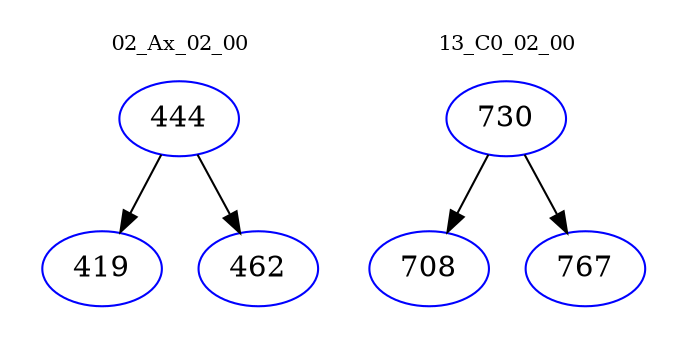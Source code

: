 digraph{
subgraph cluster_0 {
color = white
label = "02_Ax_02_00";
fontsize=10;
T0_444 [label="444", color="blue"]
T0_444 -> T0_419 [color="black"]
T0_419 [label="419", color="blue"]
T0_444 -> T0_462 [color="black"]
T0_462 [label="462", color="blue"]
}
subgraph cluster_1 {
color = white
label = "13_C0_02_00";
fontsize=10;
T1_730 [label="730", color="blue"]
T1_730 -> T1_708 [color="black"]
T1_708 [label="708", color="blue"]
T1_730 -> T1_767 [color="black"]
T1_767 [label="767", color="blue"]
}
}
